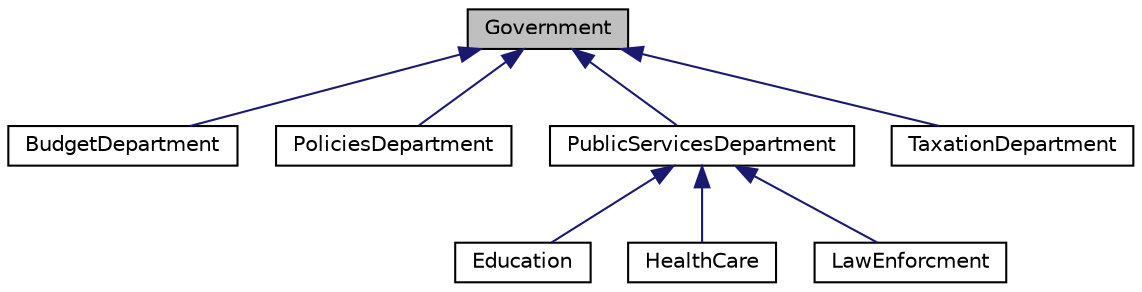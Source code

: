 digraph "Government"
{
 // LATEX_PDF_SIZE
  edge [fontname="Helvetica",fontsize="10",labelfontname="Helvetica",labelfontsize="10"];
  node [fontname="Helvetica",fontsize="10",shape=record];
  Node1 [label="Government",height=0.2,width=0.4,color="black", fillcolor="grey75", style="filled", fontcolor="black",tooltip="The Government class manages the city's administration, including policies, tax rates,..."];
  Node1 -> Node2 [dir="back",color="midnightblue",fontsize="10",style="solid"];
  Node2 [label="BudgetDepartment",height=0.2,width=0.4,color="black", fillcolor="white", style="filled",URL="$classBudgetDepartment.html",tooltip="Handles budget allocation and financial management within the city government."];
  Node1 -> Node3 [dir="back",color="midnightblue",fontsize="10",style="solid"];
  Node3 [label="PoliciesDepartment",height=0.2,width=0.4,color="black", fillcolor="white", style="filled",URL="$classPoliciesDepartment.html",tooltip="Represents the policies department responsible for developing and enforcing public policies."];
  Node1 -> Node4 [dir="back",color="midnightblue",fontsize="10",style="solid"];
  Node4 [label="PublicServicesDepartment",height=0.2,width=0.4,color="black", fillcolor="white", style="filled",URL="$classPublicServicesDepartment.html",tooltip="Represents the public services department responsible for managing community services and infrastruct..."];
  Node4 -> Node5 [dir="back",color="midnightblue",fontsize="10",style="solid"];
  Node5 [label="Education",height=0.2,width=0.4,color="black", fillcolor="white", style="filled",URL="$classEducation.html",tooltip="The Education class represents the education services department within a city, inheriting from the P..."];
  Node4 -> Node6 [dir="back",color="midnightblue",fontsize="10",style="solid"];
  Node6 [label="HealthCare",height=0.2,width=0.4,color="black", fillcolor="white", style="filled",URL="$classHealthCare.html",tooltip="The HealthCare class represents the healthcare services department in a city."];
  Node4 -> Node7 [dir="back",color="midnightblue",fontsize="10",style="solid"];
  Node7 [label="LawEnforcment",height=0.2,width=0.4,color="black", fillcolor="white", style="filled",URL="$classLawEnforcment.html",tooltip=" "];
  Node1 -> Node8 [dir="back",color="midnightblue",fontsize="10",style="solid"];
  Node8 [label="TaxationDepartment",height=0.2,width=0.4,color="black", fillcolor="white", style="filled",URL="$classTaxationDepartment.html",tooltip="Represents the taxation department responsible for managing tax policies and revenue."];
}
